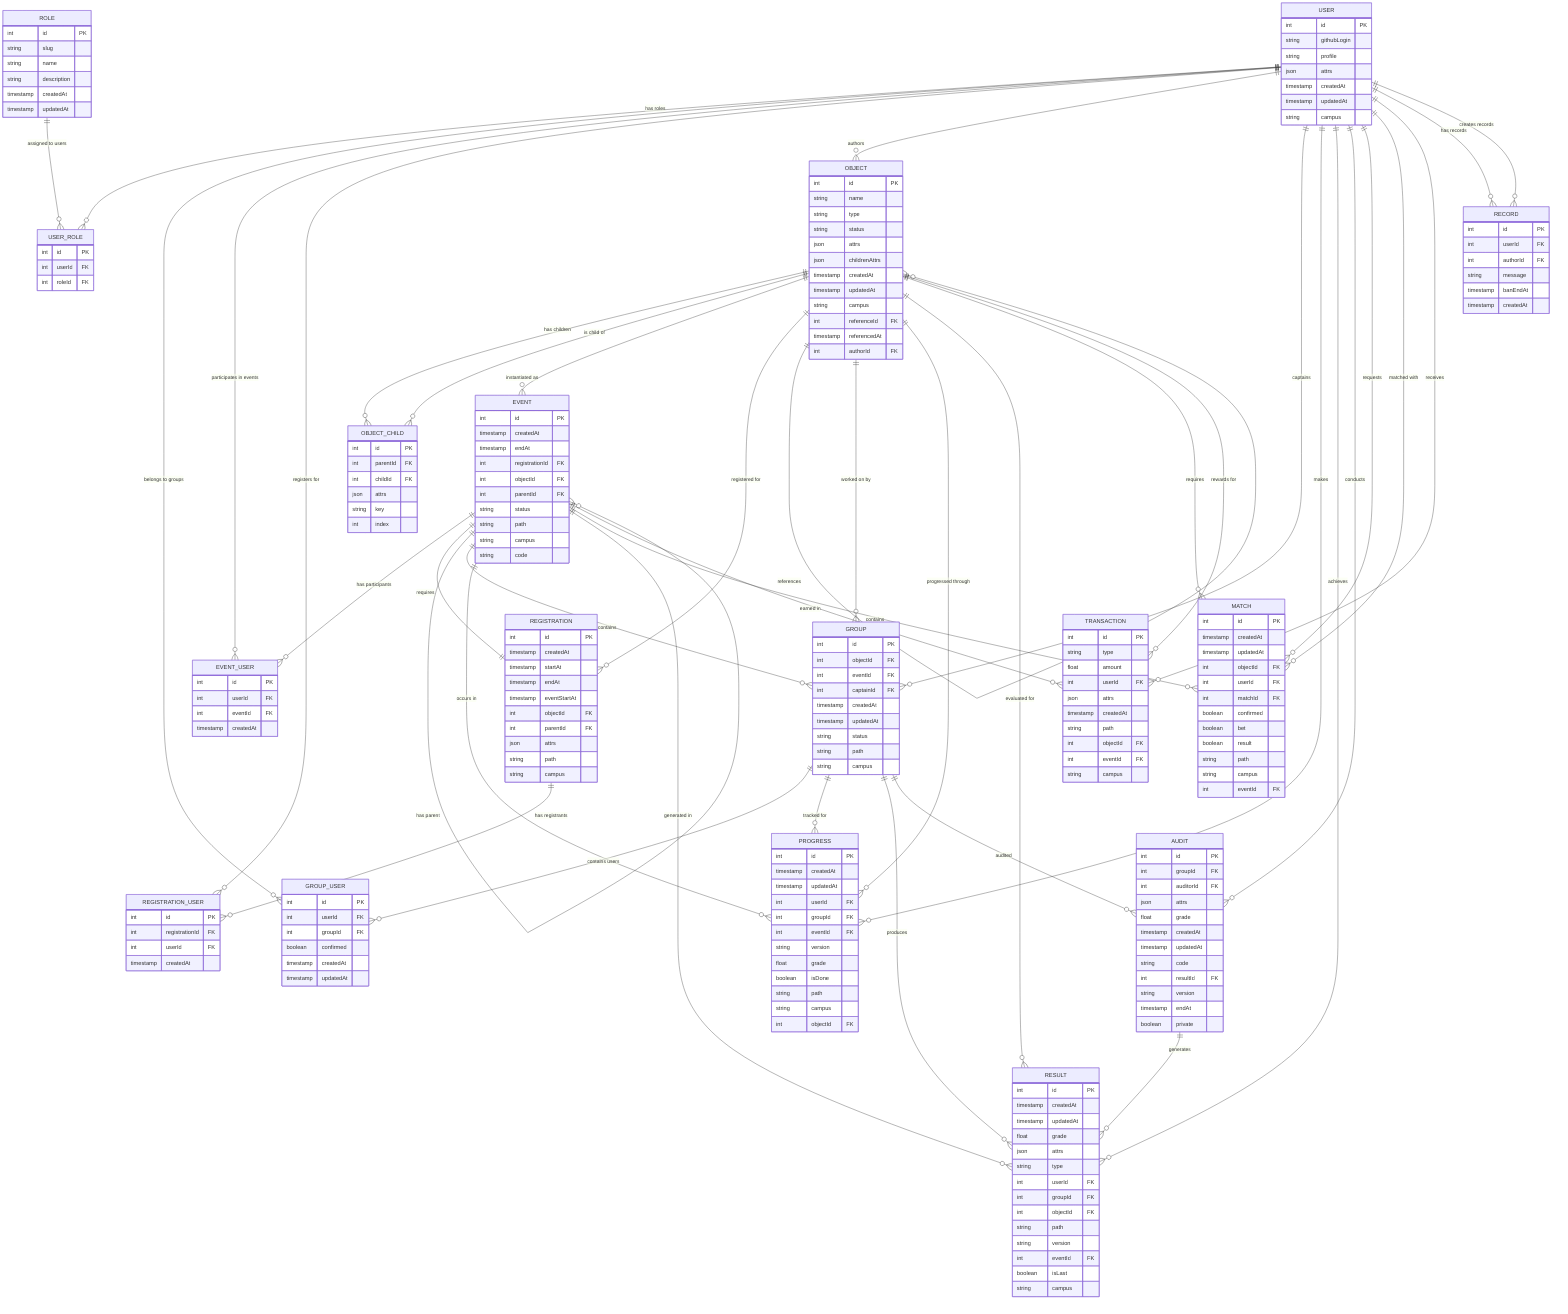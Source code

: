 erDiagram
    %% Core Entities
    USER {
        int id PK
        string githubLogin
        string profile
        json attrs
        timestamp createdAt
        timestamp updatedAt
        string campus
    }
    
    ROLE {
        int id PK
        string slug
        string name
        string description
        timestamp createdAt
        timestamp updatedAt
    }
    
    OBJECT {
        int id PK
        string name
        string type
        string status
        json attrs
        json childrenAttrs
        timestamp createdAt
        timestamp updatedAt
        string campus
        int referenceId FK
        timestamp referencedAt
        int authorId FK
    }
    
    EVENT {
        int id PK
        timestamp createdAt
        timestamp endAt
        int registrationId FK
        int objectId FK
        int parentId FK
        string status
        string path
        string campus
        string code
    }
    
    REGISTRATION {
        int id PK
        timestamp createdAt
        timestamp startAt
        timestamp endAt
        timestamp eventStartAt
        int objectId FK
        int parentId FK
        json attrs
        string path
        string campus
    }
    
    GROUP {
        int id PK
        int objectId FK
        int eventId FK
        int captainId FK
        timestamp createdAt
        timestamp updatedAt
        string status
        string path
        string campus
    }
    
    PROGRESS {
        int id PK
        timestamp createdAt
        timestamp updatedAt
        int userId FK
        int groupId FK
        int eventId FK
        string version
        float grade
        boolean isDone
        string path
        string campus
        int objectId FK
    }
    
    RESULT {
        int id PK
        timestamp createdAt
        timestamp updatedAt
        float grade
        json attrs
        string type
        int userId FK
        int groupId FK
        int objectId FK
        string path
        string version
        int eventId FK
        boolean isLast
        string campus
    }
    
    AUDIT {
        int id PK
        int groupId FK
        int auditorId FK
        json attrs
        float grade
        timestamp createdAt
        timestamp updatedAt
        string code
        int resultId FK
        string version
        timestamp endAt
        boolean private
    }
    
    MATCH {
        int id PK
        timestamp createdAt
        timestamp updatedAt
        int objectId FK
        int userId FK
        int matchId FK
        boolean confirmed
        boolean bet
        boolean result
        string path
        string campus
        int eventId FK
    }
    
    TRANSACTION {
        int id PK
        string type
        float amount
        int userId FK
        json attrs
        timestamp createdAt
        string path
        int objectId FK
        int eventId FK
        string campus
    }
    
    RECORD {
        int id PK
        int userId FK
        int authorId FK
        string message
        timestamp banEndAt
        timestamp createdAt
    }
    
    %% Junction Tables
    USER_ROLE {
        int id PK
        int userId FK
        int roleId FK
    }
    
    GROUP_USER {
        int id PK
        int userId FK
        int groupId FK
        boolean confirmed
        timestamp createdAt
        timestamp updatedAt
    }
    
    EVENT_USER {
        int id PK
        int userId FK
        int eventId FK
        timestamp createdAt
    }
    
    REGISTRATION_USER {
        int id PK
        int registrationId FK
        int userId FK
        timestamp createdAt
    }
    
    OBJECT_CHILD {
        int id PK
        int parentId FK
        int childId FK
        json attrs
        string key
        int index
    }
    
    %% Relationships
    
    %% User System
    USER ||--o{ USER_ROLE : "has roles"
    ROLE ||--o{ USER_ROLE : "assigned to users"
    USER ||--o{ GROUP_USER : "belongs to groups"
    GROUP ||--o{ GROUP_USER : "contains users"
    USER ||--o{ EVENT_USER : "participates in events"
    EVENT ||--o{ EVENT_USER : "has participants"
    USER ||--o{ REGISTRATION_USER : "registers for"
    REGISTRATION ||--o{ REGISTRATION_USER : "has registrants"
    
    %% Object System
    OBJECT ||--o{ OBJECT_CHILD : "has children"
    OBJECT ||--o{ OBJECT_CHILD : "is child of"
    OBJECT ||--o{ EVENT : "instantiated as"
    OBJECT ||--o{ REGISTRATION : "registered for"
    USER ||--o{ OBJECT : "authors"
    OBJECT ||--o{ OBJECT : "references"
    
    %% Event System
    EVENT ||--|| REGISTRATION : "requires"
    EVENT ||--o{ EVENT : "has parent"
    
    %% Group System
    USER ||--o{ GROUP : "captains"
    OBJECT ||--o{ GROUP : "worked on by"
    EVENT ||--o{ GROUP : "contains"
    
    %% Progress & Results
    USER ||--o{ PROGRESS : "makes"
    GROUP ||--o{ PROGRESS : "tracked for"
    EVENT ||--o{ PROGRESS : "occurs in"
    OBJECT ||--o{ PROGRESS : "progressed through"
    
    USER ||--o{ RESULT : "achieves"
    GROUP ||--o{ RESULT : "produces"
    OBJECT ||--o{ RESULT : "evaluated for"
    EVENT ||--o{ RESULT : "generated in"
    
    %% Audit System
    GROUP ||--o{ AUDIT : "audited"
    USER ||--o{ AUDIT : "conducts"
    AUDIT ||--o{ RESULT : "generates"
    
    %% Match System
    USER ||--o{ MATCH : "requests"
    USER ||--o{ MATCH : "matched with"
    OBJECT ||--o{ MATCH : "requires"
    EVENT ||--o{ MATCH : "contains"
    
    %% Transactions & Records
    USER ||--o{ TRANSACTION : "receives"
    OBJECT ||--o{ TRANSACTION : "rewards for"
    EVENT ||--o{ TRANSACTION : "earned in"
    
    USER ||--o{ RECORD : "has records"
    USER ||--o{ RECORD : "creates records"